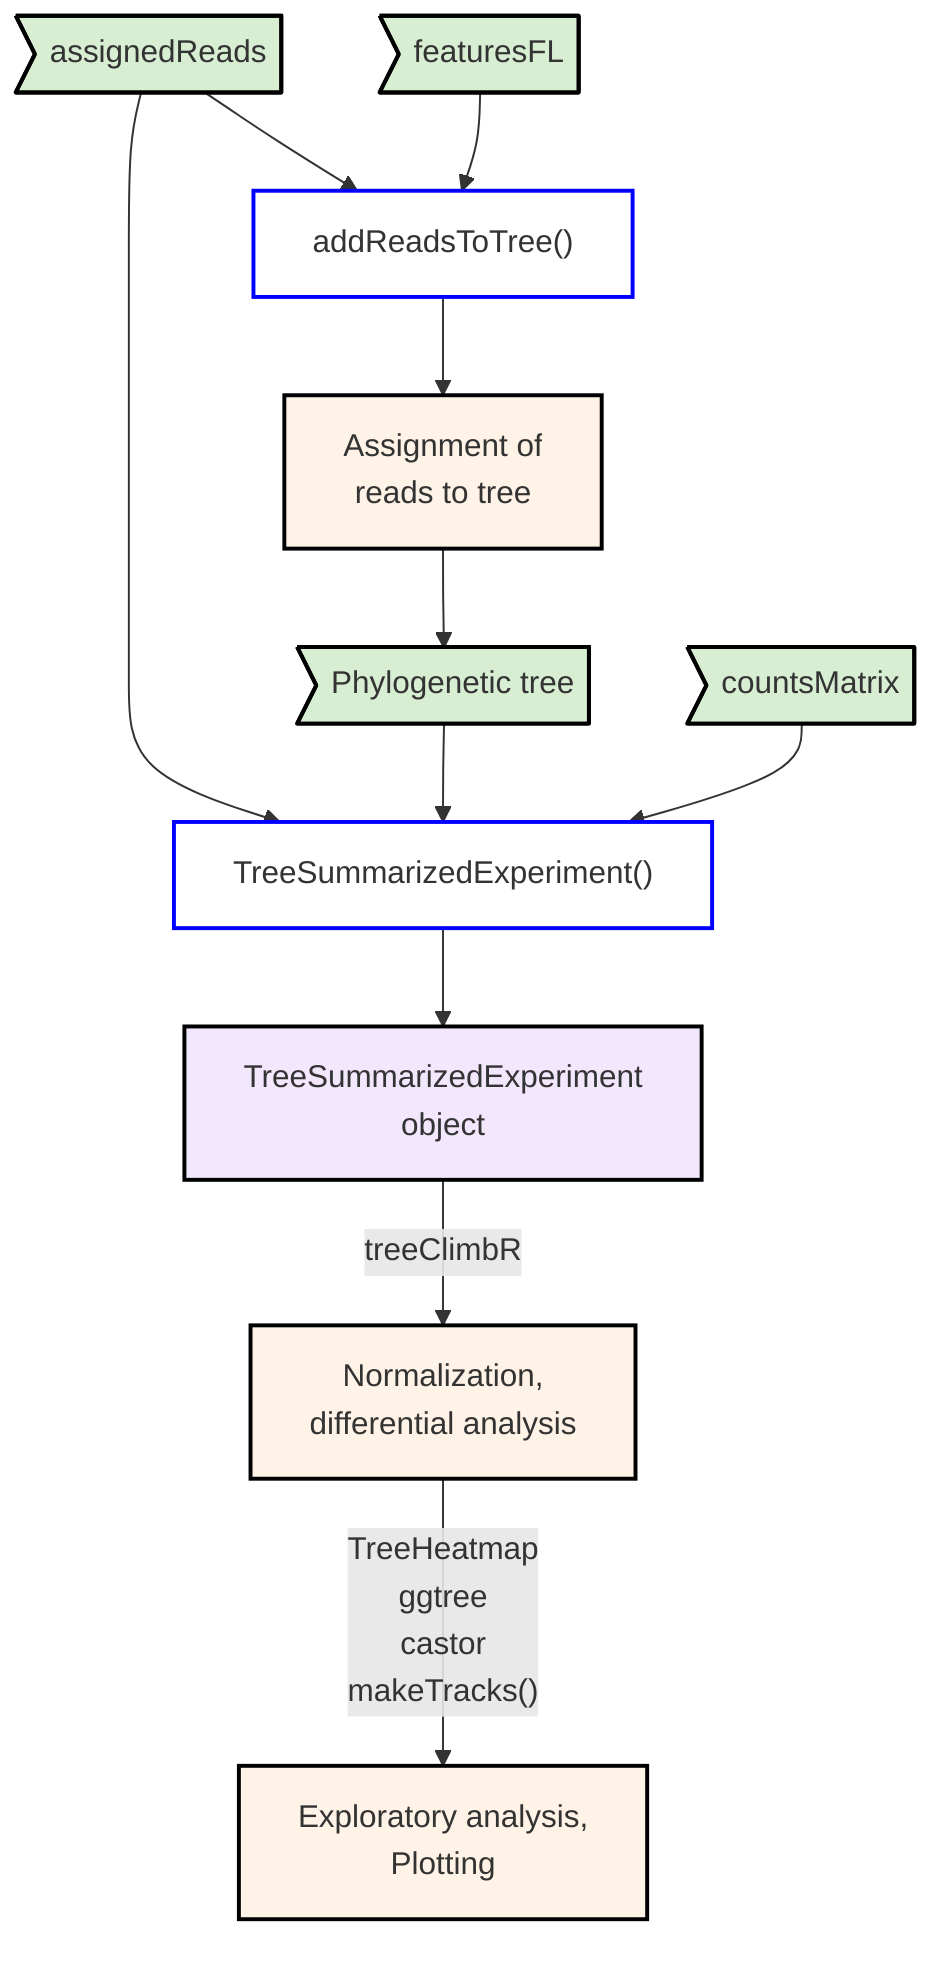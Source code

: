 graph TD

ART["addReadsToTree()"]
TSE["TreeSummarizedExperiment()"]

AR>assignedReads]-->ART
FL>featuresFL]-->ART


tree-->pt>Phylogenetic tree]

ART-->tree["Assignment of<br>reads to tree"]

AR-->TSE
pt-->TSE
CO>countsMatrix]-->TSE
TSE-->tse[TreeSummarizedExperiment<br>object]

tse-->|treeClimbR|norm[Normalization,<br>differential analysis]
norm-->|"TreeHeatmap<br>ggtree<br>castor<br>makeTracks()"|eda[Exploratory analysis,<br>Plotting]


style AR stroke:black,stroke-width:2px,fill:#D8EED3;
style FL stroke:black,stroke-width:2px,fill:#D8EED3;
style pt stroke:black,stroke-width:2px,fill:#D8EED3;
style CO stroke:black,stroke-width:2px,fill:#D8EED3;
style norm stroke:black,stroke-width:2px,fill:#fff2e6;
style eda stroke:black,stroke-width:2px,fill:#fff2e6;
style tree stroke:black,stroke-width:2px,fill:#fff2e6;
style tse fill:#F3E7FD,stroke:black,stroke-width:2px;
style ART stroke:blue,stroke-width:2px,fill:white;
style TSE stroke:blue,stroke-width:2px,fill:white;
